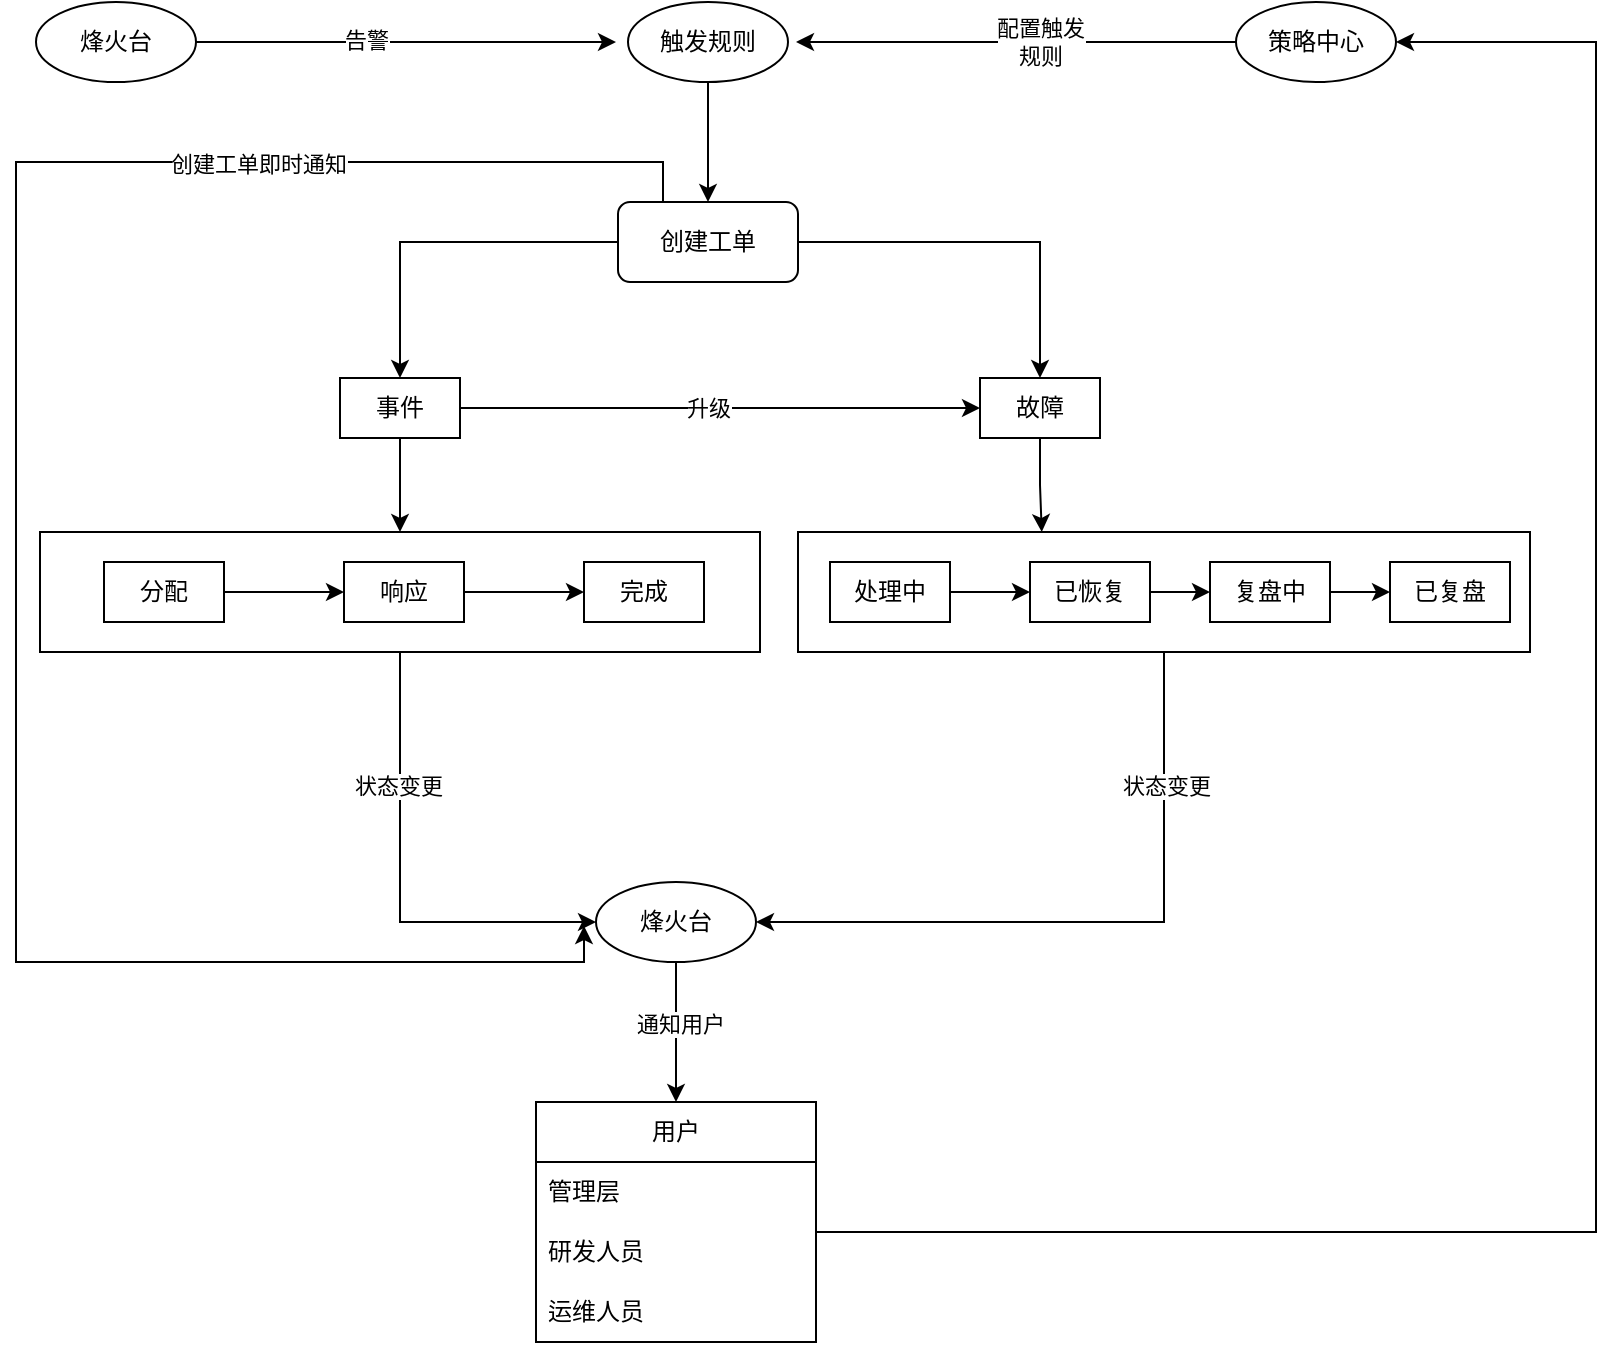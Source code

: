 <mxfile version="21.6.7" type="github">
  <diagram name="第 1 页" id="-WIHNXKfvVTFxInO3pld">
    <mxGraphModel dx="1434" dy="768" grid="1" gridSize="10" guides="1" tooltips="1" connect="1" arrows="1" fold="1" page="1" pageScale="1" pageWidth="827" pageHeight="1169" math="0" shadow="0">
      <root>
        <mxCell id="0" />
        <mxCell id="1" parent="0" />
        <mxCell id="OSD-rZQ_V-XbJ5NN2biw-43" value="用户" style="swimlane;fontStyle=0;childLayout=stackLayout;horizontal=1;startSize=30;horizontalStack=0;resizeParent=1;resizeParentMax=0;resizeLast=0;collapsible=1;marginBottom=0;whiteSpace=wrap;html=1;" parent="1" vertex="1">
          <mxGeometry x="280" y="570" width="140" height="120" as="geometry">
            <mxRectangle x="430" y="370" width="60" height="30" as="alternateBounds" />
          </mxGeometry>
        </mxCell>
        <mxCell id="OSD-rZQ_V-XbJ5NN2biw-44" value="管理层" style="text;strokeColor=none;fillColor=none;align=left;verticalAlign=middle;spacingLeft=4;spacingRight=4;overflow=hidden;points=[[0,0.5],[1,0.5]];portConstraint=eastwest;rotatable=0;whiteSpace=wrap;html=1;" parent="OSD-rZQ_V-XbJ5NN2biw-43" vertex="1">
          <mxGeometry y="30" width="140" height="30" as="geometry" />
        </mxCell>
        <mxCell id="OSD-rZQ_V-XbJ5NN2biw-45" value="研发人员" style="text;strokeColor=none;fillColor=none;align=left;verticalAlign=middle;spacingLeft=4;spacingRight=4;overflow=hidden;points=[[0,0.5],[1,0.5]];portConstraint=eastwest;rotatable=0;whiteSpace=wrap;html=1;" parent="OSD-rZQ_V-XbJ5NN2biw-43" vertex="1">
          <mxGeometry y="60" width="140" height="30" as="geometry" />
        </mxCell>
        <mxCell id="OSD-rZQ_V-XbJ5NN2biw-46" value="运维人员" style="text;strokeColor=none;fillColor=none;align=left;verticalAlign=middle;spacingLeft=4;spacingRight=4;overflow=hidden;points=[[0,0.5],[1,0.5]];portConstraint=eastwest;rotatable=0;whiteSpace=wrap;html=1;" parent="OSD-rZQ_V-XbJ5NN2biw-43" vertex="1">
          <mxGeometry y="90" width="140" height="30" as="geometry" />
        </mxCell>
        <mxCell id="OSD-rZQ_V-XbJ5NN2biw-78" style="edgeStyle=orthogonalEdgeStyle;rounded=0;orthogonalLoop=1;jettySize=auto;html=1;exitX=0.5;exitY=1;exitDx=0;exitDy=0;entryX=0.5;entryY=0;entryDx=0;entryDy=0;" parent="1" source="OSD-rZQ_V-XbJ5NN2biw-54" target="OSD-rZQ_V-XbJ5NN2biw-80" edge="1">
          <mxGeometry relative="1" as="geometry">
            <mxPoint x="366" y="107" as="targetPoint" />
          </mxGeometry>
        </mxCell>
        <mxCell id="OSD-rZQ_V-XbJ5NN2biw-54" value="触发规则" style="ellipse;whiteSpace=wrap;html=1;" parent="1" vertex="1">
          <mxGeometry x="326" y="20" width="80" height="40" as="geometry" />
        </mxCell>
        <mxCell id="oU1bLZ104cn8bty1seQJ-57" style="edgeStyle=orthogonalEdgeStyle;rounded=0;orthogonalLoop=1;jettySize=auto;html=1;exitX=0;exitY=0.5;exitDx=0;exitDy=0;" edge="1" parent="1" source="OSD-rZQ_V-XbJ5NN2biw-80" target="oU1bLZ104cn8bty1seQJ-31">
          <mxGeometry relative="1" as="geometry" />
        </mxCell>
        <mxCell id="oU1bLZ104cn8bty1seQJ-58" style="edgeStyle=orthogonalEdgeStyle;rounded=0;orthogonalLoop=1;jettySize=auto;html=1;exitX=1;exitY=0.5;exitDx=0;exitDy=0;entryX=0.5;entryY=0;entryDx=0;entryDy=0;" edge="1" parent="1" source="OSD-rZQ_V-XbJ5NN2biw-80" target="oU1bLZ104cn8bty1seQJ-33">
          <mxGeometry relative="1" as="geometry" />
        </mxCell>
        <mxCell id="oU1bLZ104cn8bty1seQJ-96" style="edgeStyle=orthogonalEdgeStyle;rounded=0;orthogonalLoop=1;jettySize=auto;html=1;exitX=0.25;exitY=0;exitDx=0;exitDy=0;entryX=-0.075;entryY=0.55;entryDx=0;entryDy=0;entryPerimeter=0;" edge="1" parent="1" source="OSD-rZQ_V-XbJ5NN2biw-80" target="oU1bLZ104cn8bty1seQJ-84">
          <mxGeometry relative="1" as="geometry">
            <Array as="points">
              <mxPoint x="344" y="100" />
              <mxPoint x="20" y="100" />
              <mxPoint x="20" y="500" />
              <mxPoint x="304" y="500" />
            </Array>
          </mxGeometry>
        </mxCell>
        <mxCell id="oU1bLZ104cn8bty1seQJ-97" value="创建工单即时通知" style="edgeLabel;html=1;align=center;verticalAlign=middle;resizable=0;points=[];" vertex="1" connectable="0" parent="oU1bLZ104cn8bty1seQJ-96">
          <mxGeometry x="-0.435" y="1" relative="1" as="geometry">
            <mxPoint x="73" as="offset" />
          </mxGeometry>
        </mxCell>
        <mxCell id="OSD-rZQ_V-XbJ5NN2biw-80" value="创建工单" style="rounded=1;whiteSpace=wrap;html=1;" parent="1" vertex="1">
          <mxGeometry x="321" y="120" width="90" height="40" as="geometry" />
        </mxCell>
        <mxCell id="AnqzCqNc_b7Of7x_9liy-7" style="edgeStyle=orthogonalEdgeStyle;rounded=0;orthogonalLoop=1;jettySize=auto;html=1;exitX=1;exitY=0.5;exitDx=0;exitDy=0;" parent="1" source="AnqzCqNc_b7Of7x_9liy-1" edge="1">
          <mxGeometry relative="1" as="geometry">
            <mxPoint x="320" y="40" as="targetPoint" />
          </mxGeometry>
        </mxCell>
        <mxCell id="QgTYGsUYSailKNq_mToX-21" value="告警" style="edgeLabel;html=1;align=center;verticalAlign=middle;resizable=0;points=[];" parent="AnqzCqNc_b7Of7x_9liy-7" vertex="1" connectable="0">
          <mxGeometry x="-0.194" y="1" relative="1" as="geometry">
            <mxPoint as="offset" />
          </mxGeometry>
        </mxCell>
        <mxCell id="AnqzCqNc_b7Of7x_9liy-1" value="烽火台" style="ellipse;whiteSpace=wrap;html=1;" parent="1" vertex="1">
          <mxGeometry x="30" y="20" width="80" height="40" as="geometry" />
        </mxCell>
        <mxCell id="AnqzCqNc_b7Of7x_9liy-6" style="edgeStyle=orthogonalEdgeStyle;rounded=0;orthogonalLoop=1;jettySize=auto;html=1;exitX=0;exitY=0.5;exitDx=0;exitDy=0;" parent="1" source="AnqzCqNc_b7Of7x_9liy-3" edge="1">
          <mxGeometry relative="1" as="geometry">
            <mxPoint x="410" y="40" as="targetPoint" />
          </mxGeometry>
        </mxCell>
        <mxCell id="QgTYGsUYSailKNq_mToX-22" value="配置触发&lt;br&gt;规则" style="edgeLabel;html=1;align=center;verticalAlign=middle;resizable=0;points=[];" parent="AnqzCqNc_b7Of7x_9liy-6" vertex="1" connectable="0">
          <mxGeometry x="-0.109" y="-3" relative="1" as="geometry">
            <mxPoint y="3" as="offset" />
          </mxGeometry>
        </mxCell>
        <mxCell id="AnqzCqNc_b7Of7x_9liy-3" value="策略中心" style="ellipse;whiteSpace=wrap;html=1;" parent="1" vertex="1">
          <mxGeometry x="630" y="20" width="80" height="40" as="geometry" />
        </mxCell>
        <mxCell id="AnqzCqNc_b7Of7x_9liy-4" style="edgeStyle=orthogonalEdgeStyle;rounded=0;orthogonalLoop=1;jettySize=auto;html=1;exitX=1;exitY=0.5;exitDx=0;exitDy=0;entryX=1;entryY=0.5;entryDx=0;entryDy=0;" parent="1" source="OSD-rZQ_V-XbJ5NN2biw-45" target="AnqzCqNc_b7Of7x_9liy-3" edge="1">
          <mxGeometry relative="1" as="geometry">
            <mxPoint x="800" y="50" as="targetPoint" />
            <Array as="points">
              <mxPoint x="810" y="635" />
              <mxPoint x="810" y="40" />
            </Array>
          </mxGeometry>
        </mxCell>
        <mxCell id="oU1bLZ104cn8bty1seQJ-29" style="edgeStyle=orthogonalEdgeStyle;rounded=0;orthogonalLoop=1;jettySize=auto;html=1;exitX=1;exitY=0.5;exitDx=0;exitDy=0;entryX=0;entryY=0.5;entryDx=0;entryDy=0;" edge="1" parent="1" source="oU1bLZ104cn8bty1seQJ-31" target="oU1bLZ104cn8bty1seQJ-33">
          <mxGeometry relative="1" as="geometry" />
        </mxCell>
        <mxCell id="oU1bLZ104cn8bty1seQJ-30" value="升级" style="edgeLabel;html=1;align=center;verticalAlign=middle;resizable=0;points=[];" vertex="1" connectable="0" parent="oU1bLZ104cn8bty1seQJ-29">
          <mxGeometry x="-0.055" y="-1" relative="1" as="geometry">
            <mxPoint x="1" y="-1" as="offset" />
          </mxGeometry>
        </mxCell>
        <mxCell id="oU1bLZ104cn8bty1seQJ-71" style="edgeStyle=orthogonalEdgeStyle;rounded=0;orthogonalLoop=1;jettySize=auto;html=1;exitX=0.5;exitY=1;exitDx=0;exitDy=0;entryX=0.5;entryY=0;entryDx=0;entryDy=0;" edge="1" parent="1" source="oU1bLZ104cn8bty1seQJ-31" target="oU1bLZ104cn8bty1seQJ-62">
          <mxGeometry relative="1" as="geometry" />
        </mxCell>
        <mxCell id="oU1bLZ104cn8bty1seQJ-31" value="事件" style="rounded=0;whiteSpace=wrap;html=1;" vertex="1" parent="1">
          <mxGeometry x="182" y="208" width="60" height="30" as="geometry" />
        </mxCell>
        <mxCell id="oU1bLZ104cn8bty1seQJ-76" style="edgeStyle=orthogonalEdgeStyle;rounded=0;orthogonalLoop=1;jettySize=auto;html=1;exitX=0.5;exitY=1;exitDx=0;exitDy=0;entryX=0.333;entryY=0;entryDx=0;entryDy=0;entryPerimeter=0;" edge="1" parent="1" source="oU1bLZ104cn8bty1seQJ-33" target="oU1bLZ104cn8bty1seQJ-69">
          <mxGeometry relative="1" as="geometry" />
        </mxCell>
        <mxCell id="oU1bLZ104cn8bty1seQJ-33" value="故障" style="rounded=0;whiteSpace=wrap;html=1;" vertex="1" parent="1">
          <mxGeometry x="502" y="208" width="60" height="30" as="geometry" />
        </mxCell>
        <mxCell id="oU1bLZ104cn8bty1seQJ-70" value="" style="group" vertex="1" connectable="0" parent="1">
          <mxGeometry x="411" y="285" width="366" height="60" as="geometry" />
        </mxCell>
        <mxCell id="oU1bLZ104cn8bty1seQJ-69" value="" style="rounded=0;whiteSpace=wrap;html=1;movable=1;resizable=1;rotatable=1;deletable=1;editable=1;locked=0;connectable=1;" vertex="1" parent="oU1bLZ104cn8bty1seQJ-70">
          <mxGeometry width="366" height="60" as="geometry" />
        </mxCell>
        <mxCell id="oU1bLZ104cn8bty1seQJ-40" value="处理中" style="rounded=0;whiteSpace=wrap;html=1;" vertex="1" parent="oU1bLZ104cn8bty1seQJ-70">
          <mxGeometry x="16" y="15" width="60" height="30" as="geometry" />
        </mxCell>
        <mxCell id="oU1bLZ104cn8bty1seQJ-42" value="已恢复" style="rounded=0;whiteSpace=wrap;html=1;" vertex="1" parent="oU1bLZ104cn8bty1seQJ-70">
          <mxGeometry x="116" y="15" width="60" height="30" as="geometry" />
        </mxCell>
        <mxCell id="oU1bLZ104cn8bty1seQJ-44" value="复盘中" style="rounded=0;whiteSpace=wrap;html=1;" vertex="1" parent="oU1bLZ104cn8bty1seQJ-70">
          <mxGeometry x="206" y="15" width="60" height="30" as="geometry" />
        </mxCell>
        <mxCell id="oU1bLZ104cn8bty1seQJ-45" value="已复盘" style="rounded=0;whiteSpace=wrap;html=1;" vertex="1" parent="oU1bLZ104cn8bty1seQJ-70">
          <mxGeometry x="296" y="15" width="60" height="30" as="geometry" />
        </mxCell>
        <mxCell id="oU1bLZ104cn8bty1seQJ-39" style="edgeStyle=orthogonalEdgeStyle;rounded=0;orthogonalLoop=1;jettySize=auto;html=1;exitX=1;exitY=0.5;exitDx=0;exitDy=0;entryX=0;entryY=0.5;entryDx=0;entryDy=0;" edge="1" parent="oU1bLZ104cn8bty1seQJ-70" source="oU1bLZ104cn8bty1seQJ-40" target="oU1bLZ104cn8bty1seQJ-42">
          <mxGeometry relative="1" as="geometry" />
        </mxCell>
        <mxCell id="oU1bLZ104cn8bty1seQJ-65" style="edgeStyle=orthogonalEdgeStyle;rounded=0;orthogonalLoop=1;jettySize=auto;html=1;exitX=1;exitY=0.5;exitDx=0;exitDy=0;entryX=0;entryY=0.5;entryDx=0;entryDy=0;" edge="1" parent="oU1bLZ104cn8bty1seQJ-70" source="oU1bLZ104cn8bty1seQJ-42" target="oU1bLZ104cn8bty1seQJ-44">
          <mxGeometry relative="1" as="geometry" />
        </mxCell>
        <mxCell id="oU1bLZ104cn8bty1seQJ-68" style="edgeStyle=orthogonalEdgeStyle;rounded=0;orthogonalLoop=1;jettySize=auto;html=1;exitX=1;exitY=0.5;exitDx=0;exitDy=0;entryX=0;entryY=0.5;entryDx=0;entryDy=0;" edge="1" parent="oU1bLZ104cn8bty1seQJ-70" source="oU1bLZ104cn8bty1seQJ-44" target="oU1bLZ104cn8bty1seQJ-45">
          <mxGeometry relative="1" as="geometry" />
        </mxCell>
        <mxCell id="oU1bLZ104cn8bty1seQJ-74" value="" style="group" vertex="1" connectable="0" parent="1">
          <mxGeometry x="32" y="285" width="360" height="60" as="geometry" />
        </mxCell>
        <mxCell id="oU1bLZ104cn8bty1seQJ-62" value="" style="rounded=0;whiteSpace=wrap;html=1;" vertex="1" parent="oU1bLZ104cn8bty1seQJ-74">
          <mxGeometry width="360" height="60" as="geometry" />
        </mxCell>
        <mxCell id="oU1bLZ104cn8bty1seQJ-35" value="分配" style="rounded=0;whiteSpace=wrap;html=1;" vertex="1" parent="oU1bLZ104cn8bty1seQJ-74">
          <mxGeometry x="32" y="15" width="60" height="30" as="geometry" />
        </mxCell>
        <mxCell id="oU1bLZ104cn8bty1seQJ-37" value="响应" style="rounded=0;whiteSpace=wrap;html=1;" vertex="1" parent="oU1bLZ104cn8bty1seQJ-74">
          <mxGeometry x="152" y="15" width="60" height="30" as="geometry" />
        </mxCell>
        <mxCell id="oU1bLZ104cn8bty1seQJ-38" value="完成" style="rounded=0;whiteSpace=wrap;html=1;" vertex="1" parent="oU1bLZ104cn8bty1seQJ-74">
          <mxGeometry x="272" y="15" width="60" height="30" as="geometry" />
        </mxCell>
        <mxCell id="oU1bLZ104cn8bty1seQJ-34" style="edgeStyle=orthogonalEdgeStyle;rounded=0;orthogonalLoop=1;jettySize=auto;html=1;exitX=1;exitY=0.5;exitDx=0;exitDy=0;entryX=0;entryY=0.5;entryDx=0;entryDy=0;" edge="1" parent="oU1bLZ104cn8bty1seQJ-74" source="oU1bLZ104cn8bty1seQJ-35" target="oU1bLZ104cn8bty1seQJ-37">
          <mxGeometry relative="1" as="geometry" />
        </mxCell>
        <mxCell id="oU1bLZ104cn8bty1seQJ-36" style="edgeStyle=orthogonalEdgeStyle;rounded=0;orthogonalLoop=1;jettySize=auto;html=1;exitX=1;exitY=0.5;exitDx=0;exitDy=0;entryX=0;entryY=0.5;entryDx=0;entryDy=0;" edge="1" parent="oU1bLZ104cn8bty1seQJ-74" source="oU1bLZ104cn8bty1seQJ-37" target="oU1bLZ104cn8bty1seQJ-38">
          <mxGeometry relative="1" as="geometry" />
        </mxCell>
        <mxCell id="oU1bLZ104cn8bty1seQJ-98" style="edgeStyle=orthogonalEdgeStyle;rounded=0;orthogonalLoop=1;jettySize=auto;html=1;exitX=0.5;exitY=1;exitDx=0;exitDy=0;entryX=0.5;entryY=0;entryDx=0;entryDy=0;" edge="1" parent="1" source="oU1bLZ104cn8bty1seQJ-84" target="OSD-rZQ_V-XbJ5NN2biw-43">
          <mxGeometry relative="1" as="geometry" />
        </mxCell>
        <mxCell id="oU1bLZ104cn8bty1seQJ-99" value="通知用户" style="edgeLabel;html=1;align=center;verticalAlign=middle;resizable=0;points=[];" vertex="1" connectable="0" parent="oU1bLZ104cn8bty1seQJ-98">
          <mxGeometry x="-0.114" y="2" relative="1" as="geometry">
            <mxPoint as="offset" />
          </mxGeometry>
        </mxCell>
        <mxCell id="oU1bLZ104cn8bty1seQJ-84" value="烽火台" style="ellipse;whiteSpace=wrap;html=1;" vertex="1" parent="1">
          <mxGeometry x="310" y="460" width="80" height="40" as="geometry" />
        </mxCell>
        <mxCell id="oU1bLZ104cn8bty1seQJ-89" style="edgeStyle=orthogonalEdgeStyle;rounded=0;orthogonalLoop=1;jettySize=auto;html=1;exitX=0.5;exitY=1;exitDx=0;exitDy=0;entryX=0;entryY=0.5;entryDx=0;entryDy=0;" edge="1" parent="1" source="oU1bLZ104cn8bty1seQJ-62" target="oU1bLZ104cn8bty1seQJ-84">
          <mxGeometry relative="1" as="geometry" />
        </mxCell>
        <mxCell id="oU1bLZ104cn8bty1seQJ-92" value="状态变更" style="edgeLabel;html=1;align=center;verticalAlign=middle;resizable=0;points=[];" vertex="1" connectable="0" parent="oU1bLZ104cn8bty1seQJ-89">
          <mxGeometry x="-0.425" y="-1" relative="1" as="geometry">
            <mxPoint as="offset" />
          </mxGeometry>
        </mxCell>
        <mxCell id="oU1bLZ104cn8bty1seQJ-90" style="edgeStyle=orthogonalEdgeStyle;rounded=0;orthogonalLoop=1;jettySize=auto;html=1;exitX=0.5;exitY=1;exitDx=0;exitDy=0;entryX=1;entryY=0.5;entryDx=0;entryDy=0;" edge="1" parent="1" source="oU1bLZ104cn8bty1seQJ-69" target="oU1bLZ104cn8bty1seQJ-84">
          <mxGeometry relative="1" as="geometry" />
        </mxCell>
        <mxCell id="oU1bLZ104cn8bty1seQJ-93" value="状态变更" style="edgeLabel;html=1;align=center;verticalAlign=middle;resizable=0;points=[];" vertex="1" connectable="0" parent="oU1bLZ104cn8bty1seQJ-90">
          <mxGeometry x="-0.605" y="1" relative="1" as="geometry">
            <mxPoint as="offset" />
          </mxGeometry>
        </mxCell>
      </root>
    </mxGraphModel>
  </diagram>
</mxfile>
